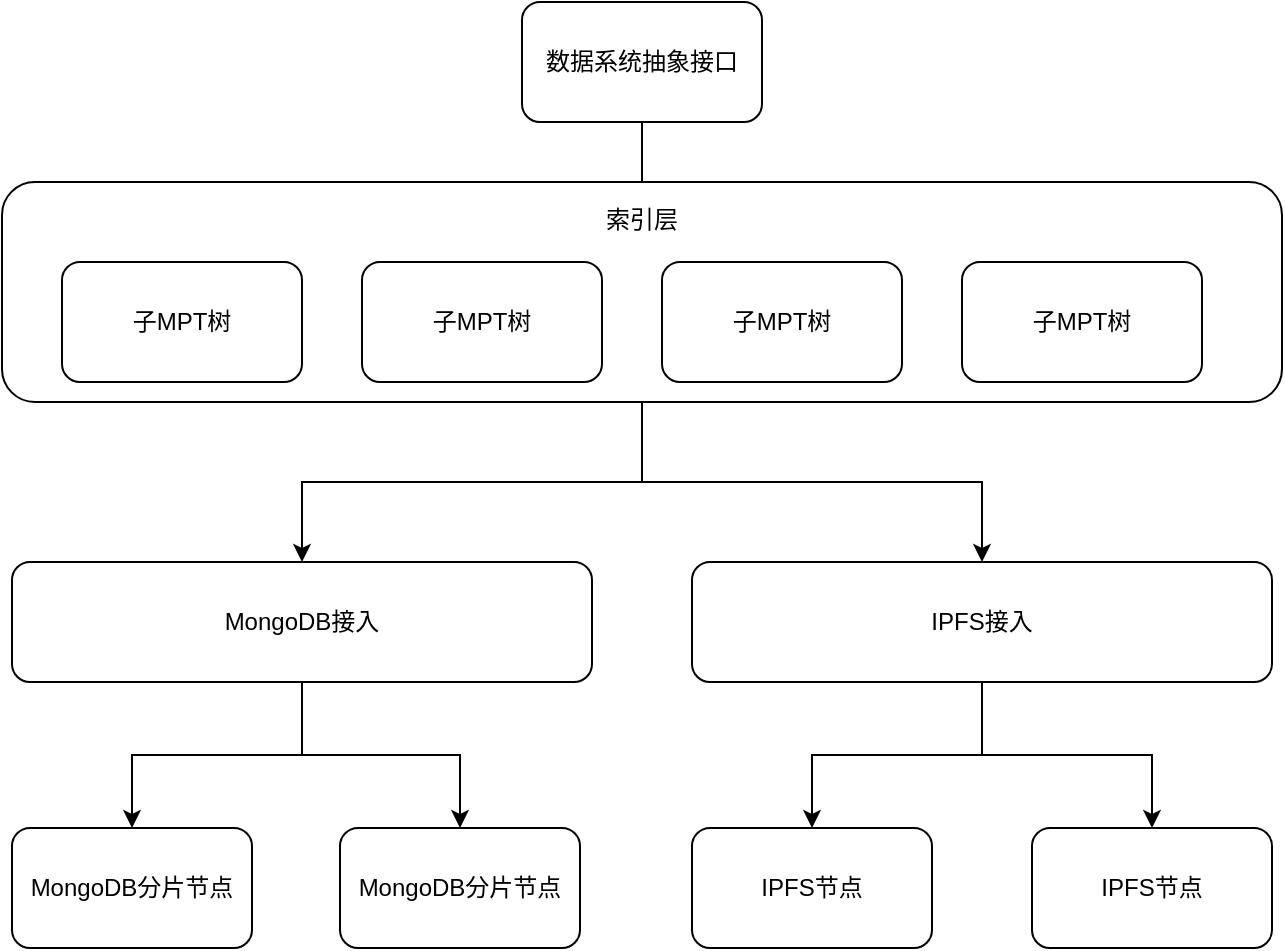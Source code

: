<mxfile version="26.2.14">
  <diagram name="第 1 页" id="DYM3zV-vZy7oYDZHbIkN">
    <mxGraphModel dx="2066" dy="1103" grid="1" gridSize="10" guides="1" tooltips="1" connect="1" arrows="1" fold="1" page="1" pageScale="1" pageWidth="827" pageHeight="1169" math="0" shadow="0">
      <root>
        <mxCell id="0" />
        <mxCell id="1" parent="0" />
        <mxCell id="6mLZ1adp00gotx1DEemW-40" value="" style="edgeStyle=orthogonalEdgeStyle;rounded=0;orthogonalLoop=1;jettySize=auto;html=1;" edge="1" parent="1" source="6mLZ1adp00gotx1DEemW-1" target="6mLZ1adp00gotx1DEemW-37">
          <mxGeometry relative="1" as="geometry" />
        </mxCell>
        <mxCell id="6mLZ1adp00gotx1DEemW-1" value="数据系统抽象接口" style="rounded=1;whiteSpace=wrap;html=1;" vertex="1" parent="1">
          <mxGeometry x="380" y="200" width="120" height="60" as="geometry" />
        </mxCell>
        <mxCell id="6mLZ1adp00gotx1DEemW-26" value="" style="edgeStyle=orthogonalEdgeStyle;rounded=0;orthogonalLoop=1;jettySize=auto;html=1;" edge="1" parent="1" source="6mLZ1adp00gotx1DEemW-8" target="6mLZ1adp00gotx1DEemW-11">
          <mxGeometry relative="1" as="geometry" />
        </mxCell>
        <mxCell id="6mLZ1adp00gotx1DEemW-27" value="" style="edgeStyle=orthogonalEdgeStyle;rounded=0;orthogonalLoop=1;jettySize=auto;html=1;entryX=0.5;entryY=0;entryDx=0;entryDy=0;" edge="1" parent="1" source="6mLZ1adp00gotx1DEemW-8" target="6mLZ1adp00gotx1DEemW-10">
          <mxGeometry relative="1" as="geometry" />
        </mxCell>
        <mxCell id="6mLZ1adp00gotx1DEemW-8" value="MongoDB接入" style="rounded=1;whiteSpace=wrap;html=1;" vertex="1" parent="1">
          <mxGeometry x="125" y="480" width="290" height="60" as="geometry" />
        </mxCell>
        <mxCell id="6mLZ1adp00gotx1DEemW-28" value="" style="edgeStyle=orthogonalEdgeStyle;rounded=0;orthogonalLoop=1;jettySize=auto;html=1;entryX=0.5;entryY=0;entryDx=0;entryDy=0;" edge="1" parent="1" source="6mLZ1adp00gotx1DEemW-9" target="6mLZ1adp00gotx1DEemW-12">
          <mxGeometry relative="1" as="geometry" />
        </mxCell>
        <mxCell id="6mLZ1adp00gotx1DEemW-29" value="" style="edgeStyle=orthogonalEdgeStyle;rounded=0;orthogonalLoop=1;jettySize=auto;html=1;" edge="1" parent="1" source="6mLZ1adp00gotx1DEemW-9" target="6mLZ1adp00gotx1DEemW-13">
          <mxGeometry relative="1" as="geometry" />
        </mxCell>
        <mxCell id="6mLZ1adp00gotx1DEemW-9" value="IPFS接入" style="rounded=1;whiteSpace=wrap;html=1;" vertex="1" parent="1">
          <mxGeometry x="465" y="480" width="290" height="60" as="geometry" />
        </mxCell>
        <mxCell id="6mLZ1adp00gotx1DEemW-10" value="MongoDB分片节点" style="rounded=1;whiteSpace=wrap;html=1;" vertex="1" parent="1">
          <mxGeometry x="125" y="613" width="120" height="60" as="geometry" />
        </mxCell>
        <mxCell id="6mLZ1adp00gotx1DEemW-11" value="MongoDB分片节点" style="rounded=1;whiteSpace=wrap;html=1;" vertex="1" parent="1">
          <mxGeometry x="289" y="613" width="120" height="60" as="geometry" />
        </mxCell>
        <mxCell id="6mLZ1adp00gotx1DEemW-12" value="IPFS节点" style="rounded=1;whiteSpace=wrap;html=1;" vertex="1" parent="1">
          <mxGeometry x="465" y="613" width="120" height="60" as="geometry" />
        </mxCell>
        <mxCell id="6mLZ1adp00gotx1DEemW-13" value="IPFS节点" style="rounded=1;whiteSpace=wrap;html=1;" vertex="1" parent="1">
          <mxGeometry x="635" y="613" width="120" height="60" as="geometry" />
        </mxCell>
        <mxCell id="6mLZ1adp00gotx1DEemW-41" value="" style="edgeStyle=orthogonalEdgeStyle;rounded=0;orthogonalLoop=1;jettySize=auto;html=1;" edge="1" parent="1" source="6mLZ1adp00gotx1DEemW-34" target="6mLZ1adp00gotx1DEemW-9">
          <mxGeometry relative="1" as="geometry" />
        </mxCell>
        <mxCell id="6mLZ1adp00gotx1DEemW-42" value="" style="edgeStyle=orthogonalEdgeStyle;rounded=0;orthogonalLoop=1;jettySize=auto;html=1;" edge="1" parent="1" source="6mLZ1adp00gotx1DEemW-34" target="6mLZ1adp00gotx1DEemW-8">
          <mxGeometry relative="1" as="geometry" />
        </mxCell>
        <mxCell id="6mLZ1adp00gotx1DEemW-34" value="索引层&lt;div&gt;&lt;br&gt;&lt;/div&gt;&lt;div&gt;&lt;br&gt;&lt;/div&gt;&lt;div&gt;&lt;br&gt;&lt;/div&gt;&lt;div&gt;&lt;br&gt;&lt;/div&gt;&lt;div&gt;&lt;br&gt;&lt;/div&gt;" style="rounded=1;whiteSpace=wrap;html=1;" vertex="1" parent="1">
          <mxGeometry x="120" y="290" width="640" height="110" as="geometry" />
        </mxCell>
        <mxCell id="6mLZ1adp00gotx1DEemW-35" value="子MPT树" style="rounded=1;whiteSpace=wrap;html=1;" vertex="1" parent="1">
          <mxGeometry x="150" y="330" width="120" height="60" as="geometry" />
        </mxCell>
        <mxCell id="6mLZ1adp00gotx1DEemW-36" value="子MPT树" style="rounded=1;whiteSpace=wrap;html=1;" vertex="1" parent="1">
          <mxGeometry x="300" y="330" width="120" height="60" as="geometry" />
        </mxCell>
        <mxCell id="6mLZ1adp00gotx1DEemW-37" value="子MPT树" style="rounded=1;whiteSpace=wrap;html=1;" vertex="1" parent="1">
          <mxGeometry x="450" y="330" width="120" height="60" as="geometry" />
        </mxCell>
        <mxCell id="6mLZ1adp00gotx1DEemW-38" value="子MPT树" style="rounded=1;whiteSpace=wrap;html=1;" vertex="1" parent="1">
          <mxGeometry x="600" y="330" width="120" height="60" as="geometry" />
        </mxCell>
      </root>
    </mxGraphModel>
  </diagram>
</mxfile>
